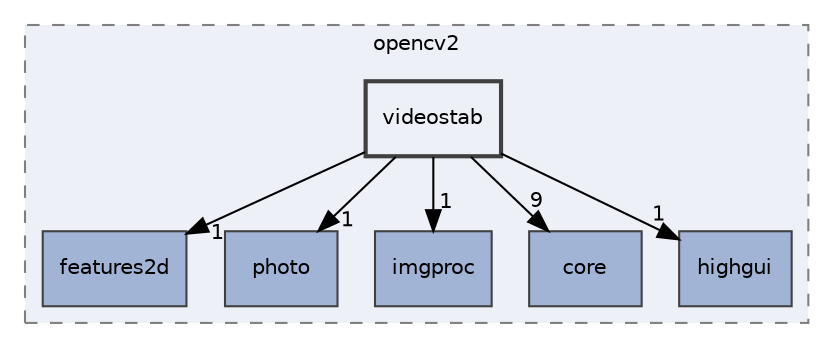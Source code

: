 digraph "P4ALL_OCR-TABLES/vendor/OpenCV/build/include/opencv2/videostab"
{
 // LATEX_PDF_SIZE
  edge [fontname="Helvetica",fontsize="10",labelfontname="Helvetica",labelfontsize="10"];
  node [fontname="Helvetica",fontsize="10",shape=record];
  compound=true
  subgraph clusterdir_82e4f955188045376eca4cdd73edc36b {
    graph [ bgcolor="#edf0f7", pencolor="grey50", style="filled,dashed,", label="opencv2", fontname="Helvetica", fontsize="10", URL="dir_82e4f955188045376eca4cdd73edc36b.html"]
  dir_126bc893a34f338fb13307d15c2fd5e7 [shape=box, label="features2d", style="filled,", fillcolor="#a2b4d6", color="grey25", URL="dir_126bc893a34f338fb13307d15c2fd5e7.html"];
  dir_f88cae3704473b29653e5210c64d4ca6 [shape=box, label="photo", style="filled,", fillcolor="#a2b4d6", color="grey25", URL="dir_f88cae3704473b29653e5210c64d4ca6.html"];
  dir_e48ff80f84c28ff88b55c48d0d7e2325 [shape=box, label="imgproc", style="filled,", fillcolor="#a2b4d6", color="grey25", URL="dir_e48ff80f84c28ff88b55c48d0d7e2325.html"];
  dir_d0a90bd216adce98fc120e9c5b54a47b [shape=box, label="core", style="filled,", fillcolor="#a2b4d6", color="grey25", URL="dir_d0a90bd216adce98fc120e9c5b54a47b.html"];
  dir_3023c9f2dc97fb527a380560a36f3282 [shape=box, label="highgui", style="filled,", fillcolor="#a2b4d6", color="grey25", URL="dir_3023c9f2dc97fb527a380560a36f3282.html"];
  dir_df179ec92f36d670d1af2244889c5813 [shape=box, label="videostab", style="filled,bold,", fillcolor="#edf0f7", color="grey25", URL="dir_df179ec92f36d670d1af2244889c5813.html"];
  }
  dir_df179ec92f36d670d1af2244889c5813->dir_126bc893a34f338fb13307d15c2fd5e7 [headlabel="1", labeldistance=1.5 headhref="dir_000050_000011.html"];
  dir_df179ec92f36d670d1af2244889c5813->dir_3023c9f2dc97fb527a380560a36f3282 [headlabel="1", labeldistance=1.5 headhref="dir_000050_000018.html"];
  dir_df179ec92f36d670d1af2244889c5813->dir_d0a90bd216adce98fc120e9c5b54a47b [headlabel="9", labeldistance=1.5 headhref="dir_000050_000006.html"];
  dir_df179ec92f36d670d1af2244889c5813->dir_e48ff80f84c28ff88b55c48d0d7e2325 [headlabel="1", labeldistance=1.5 headhref="dir_000050_000019.html"];
  dir_df179ec92f36d670d1af2244889c5813->dir_f88cae3704473b29653e5210c64d4ca6 [headlabel="1", labeldistance=1.5 headhref="dir_000050_000039.html"];
}
